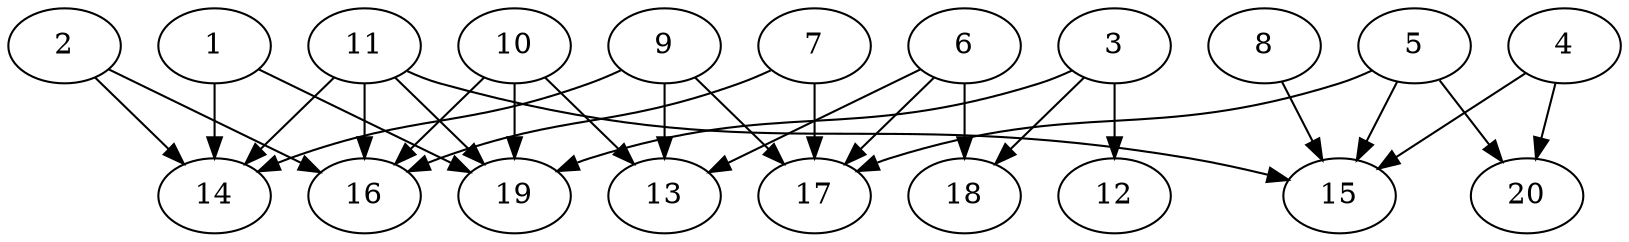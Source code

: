 // DAG automatically generated by daggen at Sat Jul 27 15:39:06 2019
// ./daggen --dot -n 20 --ccr 0.3 --fat 0.8 --regular 0.5 --density 0.4 --mindata 5242880 --maxdata 52428800 
digraph G {
  1 [size="89436160", alpha="0.11", expect_size="26830848"] 
  1 -> 14 [size ="26830848"]
  1 -> 19 [size ="26830848"]
  2 [size="144203093", alpha="0.17", expect_size="43260928"] 
  2 -> 14 [size ="43260928"]
  2 -> 16 [size ="43260928"]
  3 [size="108933120", alpha="0.00", expect_size="32679936"] 
  3 -> 12 [size ="32679936"]
  3 -> 18 [size ="32679936"]
  3 -> 19 [size ="32679936"]
  4 [size="110250667", alpha="0.10", expect_size="33075200"] 
  4 -> 15 [size ="33075200"]
  4 -> 20 [size ="33075200"]
  5 [size="25647787", alpha="0.19", expect_size="7694336"] 
  5 -> 15 [size ="7694336"]
  5 -> 17 [size ="7694336"]
  5 -> 20 [size ="7694336"]
  6 [size="159761067", alpha="0.09", expect_size="47928320"] 
  6 -> 13 [size ="47928320"]
  6 -> 17 [size ="47928320"]
  6 -> 18 [size ="47928320"]
  7 [size="134546773", alpha="0.11", expect_size="40364032"] 
  7 -> 16 [size ="40364032"]
  7 -> 17 [size ="40364032"]
  8 [size="125057707", alpha="0.02", expect_size="37517312"] 
  8 -> 15 [size ="37517312"]
  9 [size="53087573", alpha="0.12", expect_size="15926272"] 
  9 -> 13 [size ="15926272"]
  9 -> 14 [size ="15926272"]
  9 -> 17 [size ="15926272"]
  10 [size="81967787", alpha="0.05", expect_size="24590336"] 
  10 -> 13 [size ="24590336"]
  10 -> 16 [size ="24590336"]
  10 -> 19 [size ="24590336"]
  11 [size="72434347", alpha="0.01", expect_size="21730304"] 
  11 -> 14 [size ="21730304"]
  11 -> 15 [size ="21730304"]
  11 -> 16 [size ="21730304"]
  11 -> 19 [size ="21730304"]
  12 [size="162819413", alpha="0.01", expect_size="48845824"] 
  13 [size="137219413", alpha="0.09", expect_size="41165824"] 
  14 [size="138697387", alpha="0.11", expect_size="41609216"] 
  15 [size="59654827", alpha="0.13", expect_size="17896448"] 
  16 [size="51718827", alpha="0.16", expect_size="15515648"] 
  17 [size="123511467", alpha="0.06", expect_size="37053440"] 
  18 [size="51793920", alpha="0.19", expect_size="15538176"] 
  19 [size="66914987", alpha="0.15", expect_size="20074496"] 
  20 [size="162443947", alpha="0.02", expect_size="48733184"] 
}
